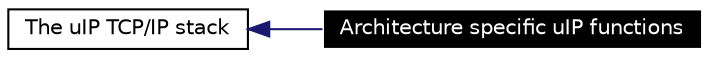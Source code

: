 digraph structs
{
  edge [fontname="Helvetica",fontsize=8,labelfontname="Helvetica",labelfontsize=8];
  node [fontname="Helvetica",fontsize=10,shape=record];
rankdir=LR;
  Node0 [label="Architecture specific uIP functions",height=0.2,width=0.4,color="white", fillcolor="black", style="filled" fontcolor="white"];
  Node1 [label="The uIP TCP/IP stack",height=0.2,width=0.4,color="black", fillcolor="white", style="filled",URL="$a00059.html"];
  Node1->Node0 [shape=plaintext, color="midnightblue", dir="back", style="solid"];
}
